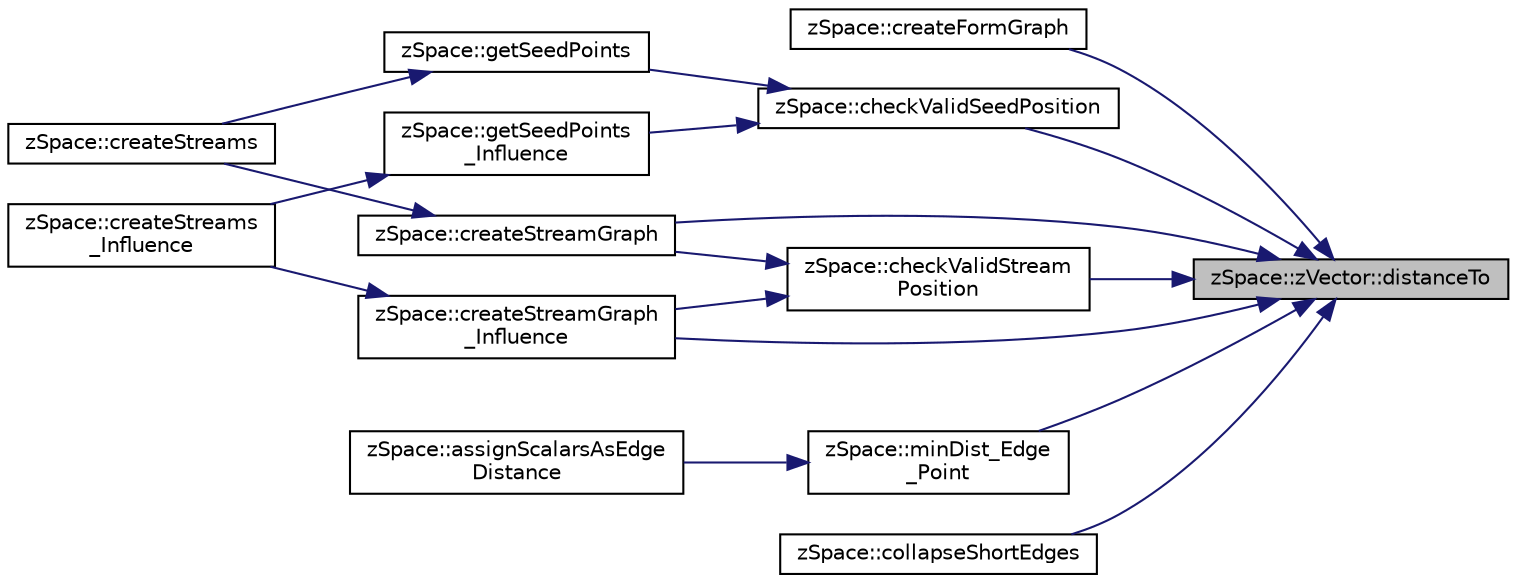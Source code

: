 digraph "zSpace::zVector::distanceTo"
{
 // LATEX_PDF_SIZE
  edge [fontname="Helvetica",fontsize="10",labelfontname="Helvetica",labelfontsize="10"];
  node [fontname="Helvetica",fontsize="10",shape=record];
  rankdir="RL";
  Node32 [label="zSpace::zVector::distanceTo",height=0.2,width=0.4,color="black", fillcolor="grey75", style="filled", fontcolor="black",tooltip="This method returns the distance between the current zVector and input zVector."];
  Node32 -> Node33 [dir="back",color="midnightblue",fontsize="10",style="solid",fontname="Helvetica"];
  Node33 [label="zSpace::createFormGraph",height=0.2,width=0.4,color="black", fillcolor="white", style="filled",URL="$group__z_polytopal.html#gaf287517e616400c266239e2aa3562b3e",tooltip="This method creates the center line graph based on the input volume meshes."];
  Node32 -> Node34 [dir="back",color="midnightblue",fontsize="10",style="solid",fontname="Helvetica"];
  Node34 [label="zSpace::checkValidStream\lPosition",height=0.2,width=0.4,color="black", fillcolor="white", style="filled",URL="$group__z_stream_lines2_d.html#gad99d4cb30be24e7562da0c322b99d876",tooltip="This method checks if the input position is a valid stream position."];
  Node34 -> Node35 [dir="back",color="midnightblue",fontsize="10",style="solid",fontname="Helvetica"];
  Node35 [label="zSpace::createStreamGraph",height=0.2,width=0.4,color="black", fillcolor="white", style="filled",URL="$group__z_stream_lines2_d.html#gad24d0e4376c42b67789e08cdf76085b6",tooltip="This method creates a single stream line as a graph."];
  Node35 -> Node36 [dir="back",color="midnightblue",fontsize="10",style="solid",fontname="Helvetica"];
  Node36 [label="zSpace::createStreams",height=0.2,width=0.4,color="black", fillcolor="white", style="filled",URL="$group__z_stream_lines2_d.html#ga0021c3f38461af2249546285b2a40c03",tooltip="This method creates the stream lines and stores them as a graph."];
  Node34 -> Node37 [dir="back",color="midnightblue",fontsize="10",style="solid",fontname="Helvetica"];
  Node37 [label="zSpace::createStreamGraph\l_Influence",height=0.2,width=0.4,color="black", fillcolor="white", style="filled",URL="$group__z_stream_lines2_d.html#ga0e2b7e6ec73859eb8291d10b826a64fc",tooltip="This method creates a single stream line as a graph."];
  Node37 -> Node38 [dir="back",color="midnightblue",fontsize="10",style="solid",fontname="Helvetica"];
  Node38 [label="zSpace::createStreams\l_Influence",height=0.2,width=0.4,color="black", fillcolor="white", style="filled",URL="$group__z_stream_lines2_d.html#ga6cbceb22b0a8b3764486c381db97fc22",tooltip="This method creates the stream lines and stores them as a graph."];
  Node32 -> Node39 [dir="back",color="midnightblue",fontsize="10",style="solid",fontname="Helvetica"];
  Node39 [label="zSpace::checkValidSeedPosition",height=0.2,width=0.4,color="black", fillcolor="white", style="filled",URL="$group__z_stream_lines2_d.html#ga23a48e12f9cf4c97c6eaa24b7a863c3f",tooltip="This method checks if the input position is a valid seed position."];
  Node39 -> Node40 [dir="back",color="midnightblue",fontsize="10",style="solid",fontname="Helvetica"];
  Node40 [label="zSpace::getSeedPoints",height=0.2,width=0.4,color="black", fillcolor="white", style="filled",URL="$group__z_stream_lines2_d.html#ga0e134353ee94a16509a6a41f8aef3d69",tooltip="This method computes the seed points."];
  Node40 -> Node36 [dir="back",color="midnightblue",fontsize="10",style="solid",fontname="Helvetica"];
  Node39 -> Node41 [dir="back",color="midnightblue",fontsize="10",style="solid",fontname="Helvetica"];
  Node41 [label="zSpace::getSeedPoints\l_Influence",height=0.2,width=0.4,color="black", fillcolor="white", style="filled",URL="$group__z_stream_lines2_d.html#ga3560060cde4350899a0dc5dc6368df2a",tooltip="This method computes the seed points."];
  Node41 -> Node38 [dir="back",color="midnightblue",fontsize="10",style="solid",fontname="Helvetica"];
  Node32 -> Node35 [dir="back",color="midnightblue",fontsize="10",style="solid",fontname="Helvetica"];
  Node32 -> Node37 [dir="back",color="midnightblue",fontsize="10",style="solid",fontname="Helvetica"];
  Node32 -> Node42 [dir="back",color="midnightblue",fontsize="10",style="solid",fontname="Helvetica"];
  Node42 [label="zSpace::minDist_Edge\l_Point",height=0.2,width=0.4,color="black", fillcolor="white", style="filled",URL="$group__z_vector_matrix_utilities.html#gab0d76a80305185982ec89050ff322a3e",tooltip="This method computes the minimum distance between a point and edge and the closest Point on the edge."];
  Node42 -> Node43 [dir="back",color="midnightblue",fontsize="10",style="solid",fontname="Helvetica"];
  Node43 [label="zSpace::assignScalarsAsEdge\lDistance",height=0.2,width=0.4,color="black", fillcolor="white", style="filled",URL="$group__z_field2_d_utilities.html#ga9b9b7c2e08f35363c4e937cd3f8fccfb",tooltip="This method creates a edge distance Field from the input mesh."];
  Node32 -> Node44 [dir="back",color="midnightblue",fontsize="10",style="solid",fontname="Helvetica"];
  Node44 [label="zSpace::collapseShortEdges",height=0.2,width=0.4,color="black", fillcolor="white", style="filled",URL="$group__z_mesh_modifiers.html#ga14350e97740cec4f835125fb286fc071",tooltip="This method collapses an edge shorter than the given minimum edge length value if the collapsing does..."];
}
